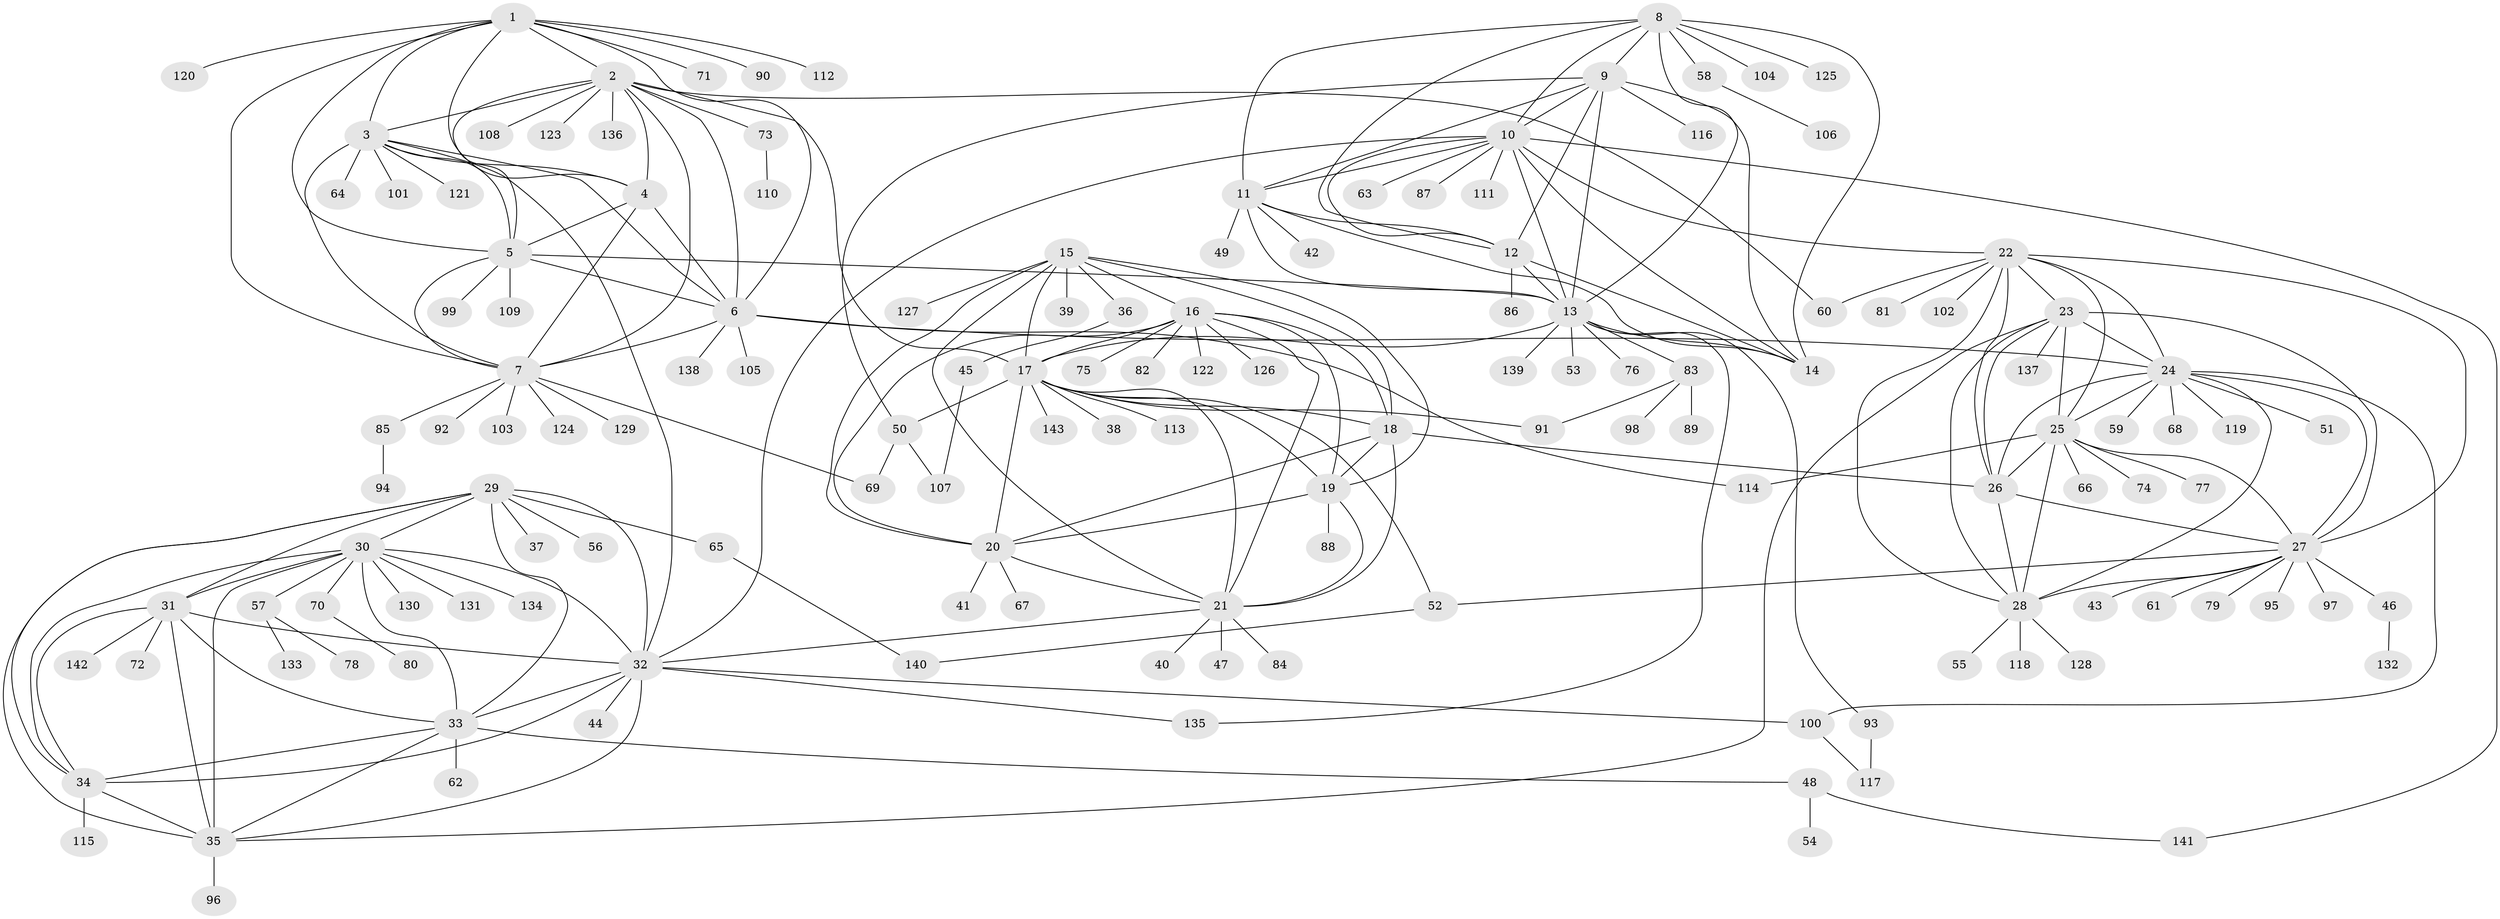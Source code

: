 // Generated by graph-tools (version 1.1) at 2025/15/03/09/25 04:15:44]
// undirected, 143 vertices, 235 edges
graph export_dot {
graph [start="1"]
  node [color=gray90,style=filled];
  1;
  2;
  3;
  4;
  5;
  6;
  7;
  8;
  9;
  10;
  11;
  12;
  13;
  14;
  15;
  16;
  17;
  18;
  19;
  20;
  21;
  22;
  23;
  24;
  25;
  26;
  27;
  28;
  29;
  30;
  31;
  32;
  33;
  34;
  35;
  36;
  37;
  38;
  39;
  40;
  41;
  42;
  43;
  44;
  45;
  46;
  47;
  48;
  49;
  50;
  51;
  52;
  53;
  54;
  55;
  56;
  57;
  58;
  59;
  60;
  61;
  62;
  63;
  64;
  65;
  66;
  67;
  68;
  69;
  70;
  71;
  72;
  73;
  74;
  75;
  76;
  77;
  78;
  79;
  80;
  81;
  82;
  83;
  84;
  85;
  86;
  87;
  88;
  89;
  90;
  91;
  92;
  93;
  94;
  95;
  96;
  97;
  98;
  99;
  100;
  101;
  102;
  103;
  104;
  105;
  106;
  107;
  108;
  109;
  110;
  111;
  112;
  113;
  114;
  115;
  116;
  117;
  118;
  119;
  120;
  121;
  122;
  123;
  124;
  125;
  126;
  127;
  128;
  129;
  130;
  131;
  132;
  133;
  134;
  135;
  136;
  137;
  138;
  139;
  140;
  141;
  142;
  143;
  1 -- 2;
  1 -- 3;
  1 -- 4;
  1 -- 5;
  1 -- 6;
  1 -- 7;
  1 -- 71;
  1 -- 90;
  1 -- 112;
  1 -- 120;
  2 -- 3;
  2 -- 4;
  2 -- 5;
  2 -- 6;
  2 -- 7;
  2 -- 17;
  2 -- 60;
  2 -- 73;
  2 -- 108;
  2 -- 123;
  2 -- 136;
  3 -- 4;
  3 -- 5;
  3 -- 6;
  3 -- 7;
  3 -- 32;
  3 -- 64;
  3 -- 101;
  3 -- 121;
  4 -- 5;
  4 -- 6;
  4 -- 7;
  5 -- 6;
  5 -- 7;
  5 -- 13;
  5 -- 99;
  5 -- 109;
  6 -- 7;
  6 -- 24;
  6 -- 105;
  6 -- 114;
  6 -- 138;
  7 -- 69;
  7 -- 85;
  7 -- 92;
  7 -- 103;
  7 -- 124;
  7 -- 129;
  8 -- 9;
  8 -- 10;
  8 -- 11;
  8 -- 12;
  8 -- 13;
  8 -- 14;
  8 -- 58;
  8 -- 104;
  8 -- 125;
  9 -- 10;
  9 -- 11;
  9 -- 12;
  9 -- 13;
  9 -- 14;
  9 -- 50;
  9 -- 116;
  10 -- 11;
  10 -- 12;
  10 -- 13;
  10 -- 14;
  10 -- 22;
  10 -- 32;
  10 -- 63;
  10 -- 87;
  10 -- 111;
  10 -- 141;
  11 -- 12;
  11 -- 13;
  11 -- 14;
  11 -- 42;
  11 -- 49;
  12 -- 13;
  12 -- 14;
  12 -- 86;
  13 -- 14;
  13 -- 17;
  13 -- 53;
  13 -- 76;
  13 -- 83;
  13 -- 93;
  13 -- 135;
  13 -- 139;
  15 -- 16;
  15 -- 17;
  15 -- 18;
  15 -- 19;
  15 -- 20;
  15 -- 21;
  15 -- 36;
  15 -- 39;
  15 -- 127;
  16 -- 17;
  16 -- 18;
  16 -- 19;
  16 -- 20;
  16 -- 21;
  16 -- 75;
  16 -- 82;
  16 -- 122;
  16 -- 126;
  17 -- 18;
  17 -- 19;
  17 -- 20;
  17 -- 21;
  17 -- 38;
  17 -- 50;
  17 -- 52;
  17 -- 91;
  17 -- 113;
  17 -- 143;
  18 -- 19;
  18 -- 20;
  18 -- 21;
  18 -- 26;
  19 -- 20;
  19 -- 21;
  19 -- 88;
  20 -- 21;
  20 -- 41;
  20 -- 67;
  21 -- 32;
  21 -- 40;
  21 -- 47;
  21 -- 84;
  22 -- 23;
  22 -- 24;
  22 -- 25;
  22 -- 26;
  22 -- 27;
  22 -- 28;
  22 -- 60;
  22 -- 81;
  22 -- 102;
  23 -- 24;
  23 -- 25;
  23 -- 26;
  23 -- 27;
  23 -- 28;
  23 -- 35;
  23 -- 137;
  24 -- 25;
  24 -- 26;
  24 -- 27;
  24 -- 28;
  24 -- 51;
  24 -- 59;
  24 -- 68;
  24 -- 100;
  24 -- 119;
  25 -- 26;
  25 -- 27;
  25 -- 28;
  25 -- 66;
  25 -- 74;
  25 -- 77;
  25 -- 114;
  26 -- 27;
  26 -- 28;
  27 -- 28;
  27 -- 43;
  27 -- 46;
  27 -- 52;
  27 -- 61;
  27 -- 79;
  27 -- 95;
  27 -- 97;
  28 -- 55;
  28 -- 118;
  28 -- 128;
  29 -- 30;
  29 -- 31;
  29 -- 32;
  29 -- 33;
  29 -- 34;
  29 -- 35;
  29 -- 37;
  29 -- 56;
  29 -- 65;
  30 -- 31;
  30 -- 32;
  30 -- 33;
  30 -- 34;
  30 -- 35;
  30 -- 57;
  30 -- 70;
  30 -- 130;
  30 -- 131;
  30 -- 134;
  31 -- 32;
  31 -- 33;
  31 -- 34;
  31 -- 35;
  31 -- 72;
  31 -- 142;
  32 -- 33;
  32 -- 34;
  32 -- 35;
  32 -- 44;
  32 -- 100;
  32 -- 135;
  33 -- 34;
  33 -- 35;
  33 -- 48;
  33 -- 62;
  34 -- 35;
  34 -- 115;
  35 -- 96;
  36 -- 45;
  45 -- 107;
  46 -- 132;
  48 -- 54;
  48 -- 141;
  50 -- 69;
  50 -- 107;
  52 -- 140;
  57 -- 78;
  57 -- 133;
  58 -- 106;
  65 -- 140;
  70 -- 80;
  73 -- 110;
  83 -- 89;
  83 -- 91;
  83 -- 98;
  85 -- 94;
  93 -- 117;
  100 -- 117;
}
